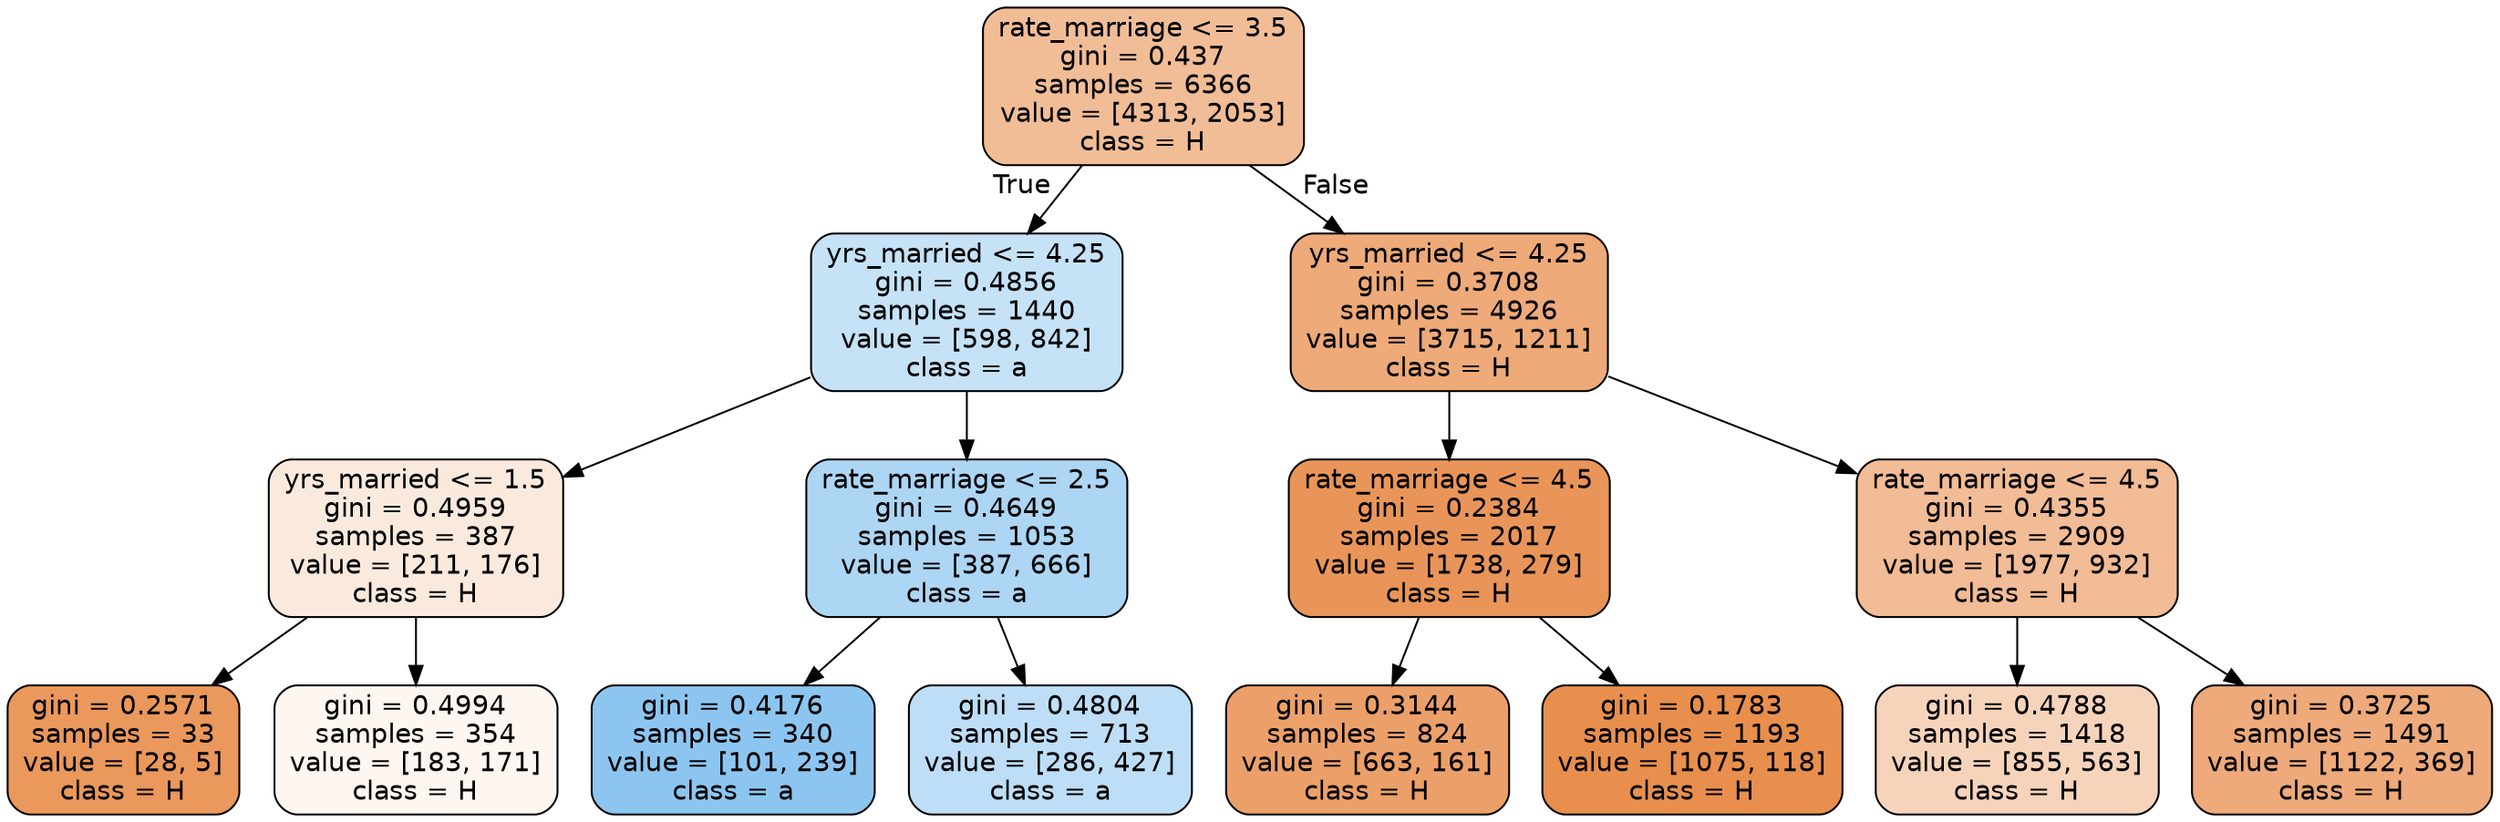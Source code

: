 digraph Tree {
node [shape=box, style="filled, rounded", color="black", fontname=helvetica] ;
edge [fontname=helvetica] ;
0 [label="rate_marriage <= 3.5\ngini = 0.437\nsamples = 6366\nvalue = [4313, 2053]\nclass = H", fillcolor="#e5813986"] ;
1 [label="yrs_married <= 4.25\ngini = 0.4856\nsamples = 1440\nvalue = [598, 842]\nclass = a", fillcolor="#399de54a"] ;
0 -> 1 [labeldistance=2.5, labelangle=45, headlabel="True"] ;
2 [label="yrs_married <= 1.5\ngini = 0.4959\nsamples = 387\nvalue = [211, 176]\nclass = H", fillcolor="#e581392a"] ;
1 -> 2 ;
3 [label="gini = 0.2571\nsamples = 33\nvalue = [28, 5]\nclass = H", fillcolor="#e58139d1"] ;
2 -> 3 ;
4 [label="gini = 0.4994\nsamples = 354\nvalue = [183, 171]\nclass = H", fillcolor="#e5813911"] ;
2 -> 4 ;
5 [label="rate_marriage <= 2.5\ngini = 0.4649\nsamples = 1053\nvalue = [387, 666]\nclass = a", fillcolor="#399de56b"] ;
1 -> 5 ;
6 [label="gini = 0.4176\nsamples = 340\nvalue = [101, 239]\nclass = a", fillcolor="#399de593"] ;
5 -> 6 ;
7 [label="gini = 0.4804\nsamples = 713\nvalue = [286, 427]\nclass = a", fillcolor="#399de554"] ;
5 -> 7 ;
8 [label="yrs_married <= 4.25\ngini = 0.3708\nsamples = 4926\nvalue = [3715, 1211]\nclass = H", fillcolor="#e58139ac"] ;
0 -> 8 [labeldistance=2.5, labelangle=-45, headlabel="False"] ;
9 [label="rate_marriage <= 4.5\ngini = 0.2384\nsamples = 2017\nvalue = [1738, 279]\nclass = H", fillcolor="#e58139d6"] ;
8 -> 9 ;
10 [label="gini = 0.3144\nsamples = 824\nvalue = [663, 161]\nclass = H", fillcolor="#e58139c1"] ;
9 -> 10 ;
11 [label="gini = 0.1783\nsamples = 1193\nvalue = [1075, 118]\nclass = H", fillcolor="#e58139e3"] ;
9 -> 11 ;
12 [label="rate_marriage <= 4.5\ngini = 0.4355\nsamples = 2909\nvalue = [1977, 932]\nclass = H", fillcolor="#e5813987"] ;
8 -> 12 ;
13 [label="gini = 0.4788\nsamples = 1418\nvalue = [855, 563]\nclass = H", fillcolor="#e5813957"] ;
12 -> 13 ;
14 [label="gini = 0.3725\nsamples = 1491\nvalue = [1122, 369]\nclass = H", fillcolor="#e58139ab"] ;
12 -> 14 ;
}